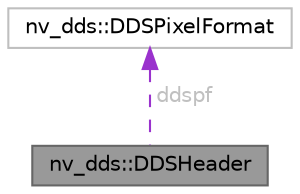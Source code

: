 digraph "nv_dds::DDSHeader"
{
 // LATEX_PDF_SIZE
  bgcolor="transparent";
  edge [fontname=Helvetica,fontsize=10,labelfontname=Helvetica,labelfontsize=10];
  node [fontname=Helvetica,fontsize=10,shape=box,height=0.2,width=0.4];
  Node1 [id="Node000001",label="nv_dds::DDSHeader",height=0.2,width=0.4,color="gray40", fillcolor="grey60", style="filled", fontcolor="black",tooltip=" "];
  Node2 -> Node1 [id="edge1_Node000001_Node000002",dir="back",color="darkorchid3",style="dashed",tooltip=" ",label=" ddspf",fontcolor="grey" ];
  Node2 [id="Node000002",label="nv_dds::DDSPixelFormat",height=0.2,width=0.4,color="grey75", fillcolor="white", style="filled",URL="$structnv__dds_1_1_d_d_s_pixel_format.html",tooltip=" "];
}
